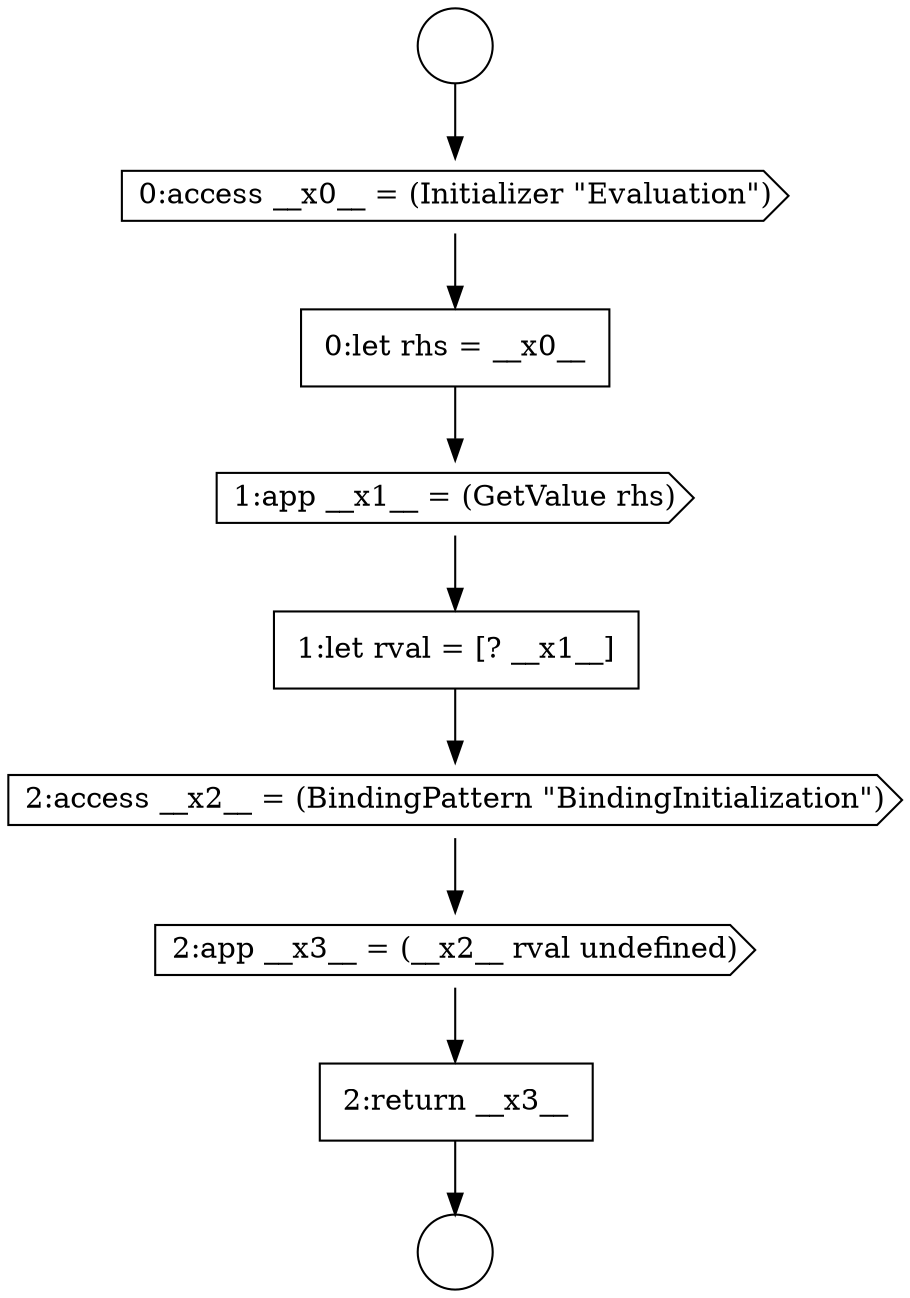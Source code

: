 digraph {
  node5751 [shape=none, margin=0, label=<<font color="black">
    <table border="0" cellborder="1" cellspacing="0" cellpadding="10">
      <tr><td align="left">2:return __x3__</td></tr>
    </table>
  </font>> color="black" fillcolor="white" style=filled]
  node5743 [shape=circle label=" " color="black" fillcolor="white" style=filled]
  node5747 [shape=cds, label=<<font color="black">1:app __x1__ = (GetValue rhs)</font>> color="black" fillcolor="white" style=filled]
  node5748 [shape=none, margin=0, label=<<font color="black">
    <table border="0" cellborder="1" cellspacing="0" cellpadding="10">
      <tr><td align="left">1:let rval = [? __x1__]</td></tr>
    </table>
  </font>> color="black" fillcolor="white" style=filled]
  node5749 [shape=cds, label=<<font color="black">2:access __x2__ = (BindingPattern &quot;BindingInitialization&quot;)</font>> color="black" fillcolor="white" style=filled]
  node5745 [shape=cds, label=<<font color="black">0:access __x0__ = (Initializer &quot;Evaluation&quot;)</font>> color="black" fillcolor="white" style=filled]
  node5750 [shape=cds, label=<<font color="black">2:app __x3__ = (__x2__ rval undefined)</font>> color="black" fillcolor="white" style=filled]
  node5744 [shape=circle label=" " color="black" fillcolor="white" style=filled]
  node5746 [shape=none, margin=0, label=<<font color="black">
    <table border="0" cellborder="1" cellspacing="0" cellpadding="10">
      <tr><td align="left">0:let rhs = __x0__</td></tr>
    </table>
  </font>> color="black" fillcolor="white" style=filled]
  node5743 -> node5745 [ color="black"]
  node5751 -> node5744 [ color="black"]
  node5748 -> node5749 [ color="black"]
  node5747 -> node5748 [ color="black"]
  node5749 -> node5750 [ color="black"]
  node5745 -> node5746 [ color="black"]
  node5746 -> node5747 [ color="black"]
  node5750 -> node5751 [ color="black"]
}
